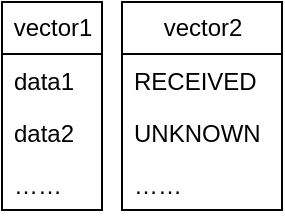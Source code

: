<mxfile version="20.7.4" type="github">
  <diagram id="-q5tKdaw4i2SjnvbITX_" name="Page-1">
    <mxGraphModel dx="463" dy="591" grid="1" gridSize="10" guides="1" tooltips="1" connect="1" arrows="1" fold="1" page="1" pageScale="1" pageWidth="850" pageHeight="1100" math="0" shadow="0">
      <root>
        <mxCell id="0" />
        <mxCell id="1" parent="0" />
        <mxCell id="gJEXnmYHxo_Vyh-LVhd0-1" value="vector2" style="swimlane;fontStyle=0;childLayout=stackLayout;horizontal=1;startSize=26;fillColor=none;horizontalStack=0;resizeParent=1;resizeParentMax=0;resizeLast=0;collapsible=1;marginBottom=0;html=1;" vertex="1" parent="1">
          <mxGeometry x="100" y="40" width="80" height="104" as="geometry" />
        </mxCell>
        <mxCell id="gJEXnmYHxo_Vyh-LVhd0-2" value="RECEIVED" style="text;strokeColor=none;fillColor=none;align=left;verticalAlign=top;spacingLeft=4;spacingRight=4;overflow=hidden;rotatable=0;points=[[0,0.5],[1,0.5]];portConstraint=eastwest;whiteSpace=wrap;html=1;" vertex="1" parent="gJEXnmYHxo_Vyh-LVhd0-1">
          <mxGeometry y="26" width="80" height="26" as="geometry" />
        </mxCell>
        <mxCell id="gJEXnmYHxo_Vyh-LVhd0-3" value="UNKNOWN&lt;span style=&quot;white-space: pre;&quot;&gt;	&lt;/span&gt;" style="text;strokeColor=none;fillColor=none;align=left;verticalAlign=top;spacingLeft=4;spacingRight=4;overflow=hidden;rotatable=0;points=[[0,0.5],[1,0.5]];portConstraint=eastwest;whiteSpace=wrap;html=1;" vertex="1" parent="gJEXnmYHxo_Vyh-LVhd0-1">
          <mxGeometry y="52" width="80" height="26" as="geometry" />
        </mxCell>
        <mxCell id="gJEXnmYHxo_Vyh-LVhd0-4" value="……" style="text;strokeColor=none;fillColor=none;align=left;verticalAlign=top;spacingLeft=4;spacingRight=4;overflow=hidden;rotatable=0;points=[[0,0.5],[1,0.5]];portConstraint=eastwest;whiteSpace=wrap;html=1;" vertex="1" parent="gJEXnmYHxo_Vyh-LVhd0-1">
          <mxGeometry y="78" width="80" height="26" as="geometry" />
        </mxCell>
        <mxCell id="gJEXnmYHxo_Vyh-LVhd0-5" value="vector1" style="swimlane;fontStyle=0;childLayout=stackLayout;horizontal=1;startSize=26;fillColor=none;horizontalStack=0;resizeParent=1;resizeParentMax=0;resizeLast=0;collapsible=1;marginBottom=0;html=1;" vertex="1" parent="1">
          <mxGeometry x="40" y="40" width="50" height="104" as="geometry" />
        </mxCell>
        <mxCell id="gJEXnmYHxo_Vyh-LVhd0-6" value="data1" style="text;strokeColor=none;fillColor=none;align=left;verticalAlign=top;spacingLeft=4;spacingRight=4;overflow=hidden;rotatable=0;points=[[0,0.5],[1,0.5]];portConstraint=eastwest;whiteSpace=wrap;html=1;" vertex="1" parent="gJEXnmYHxo_Vyh-LVhd0-5">
          <mxGeometry y="26" width="50" height="26" as="geometry" />
        </mxCell>
        <mxCell id="gJEXnmYHxo_Vyh-LVhd0-7" value="data2" style="text;strokeColor=none;fillColor=none;align=left;verticalAlign=top;spacingLeft=4;spacingRight=4;overflow=hidden;rotatable=0;points=[[0,0.5],[1,0.5]];portConstraint=eastwest;whiteSpace=wrap;html=1;" vertex="1" parent="gJEXnmYHxo_Vyh-LVhd0-5">
          <mxGeometry y="52" width="50" height="26" as="geometry" />
        </mxCell>
        <mxCell id="gJEXnmYHxo_Vyh-LVhd0-8" value="……" style="text;strokeColor=none;fillColor=none;align=left;verticalAlign=top;spacingLeft=4;spacingRight=4;overflow=hidden;rotatable=0;points=[[0,0.5],[1,0.5]];portConstraint=eastwest;whiteSpace=wrap;html=1;" vertex="1" parent="gJEXnmYHxo_Vyh-LVhd0-5">
          <mxGeometry y="78" width="50" height="26" as="geometry" />
        </mxCell>
      </root>
    </mxGraphModel>
  </diagram>
</mxfile>
